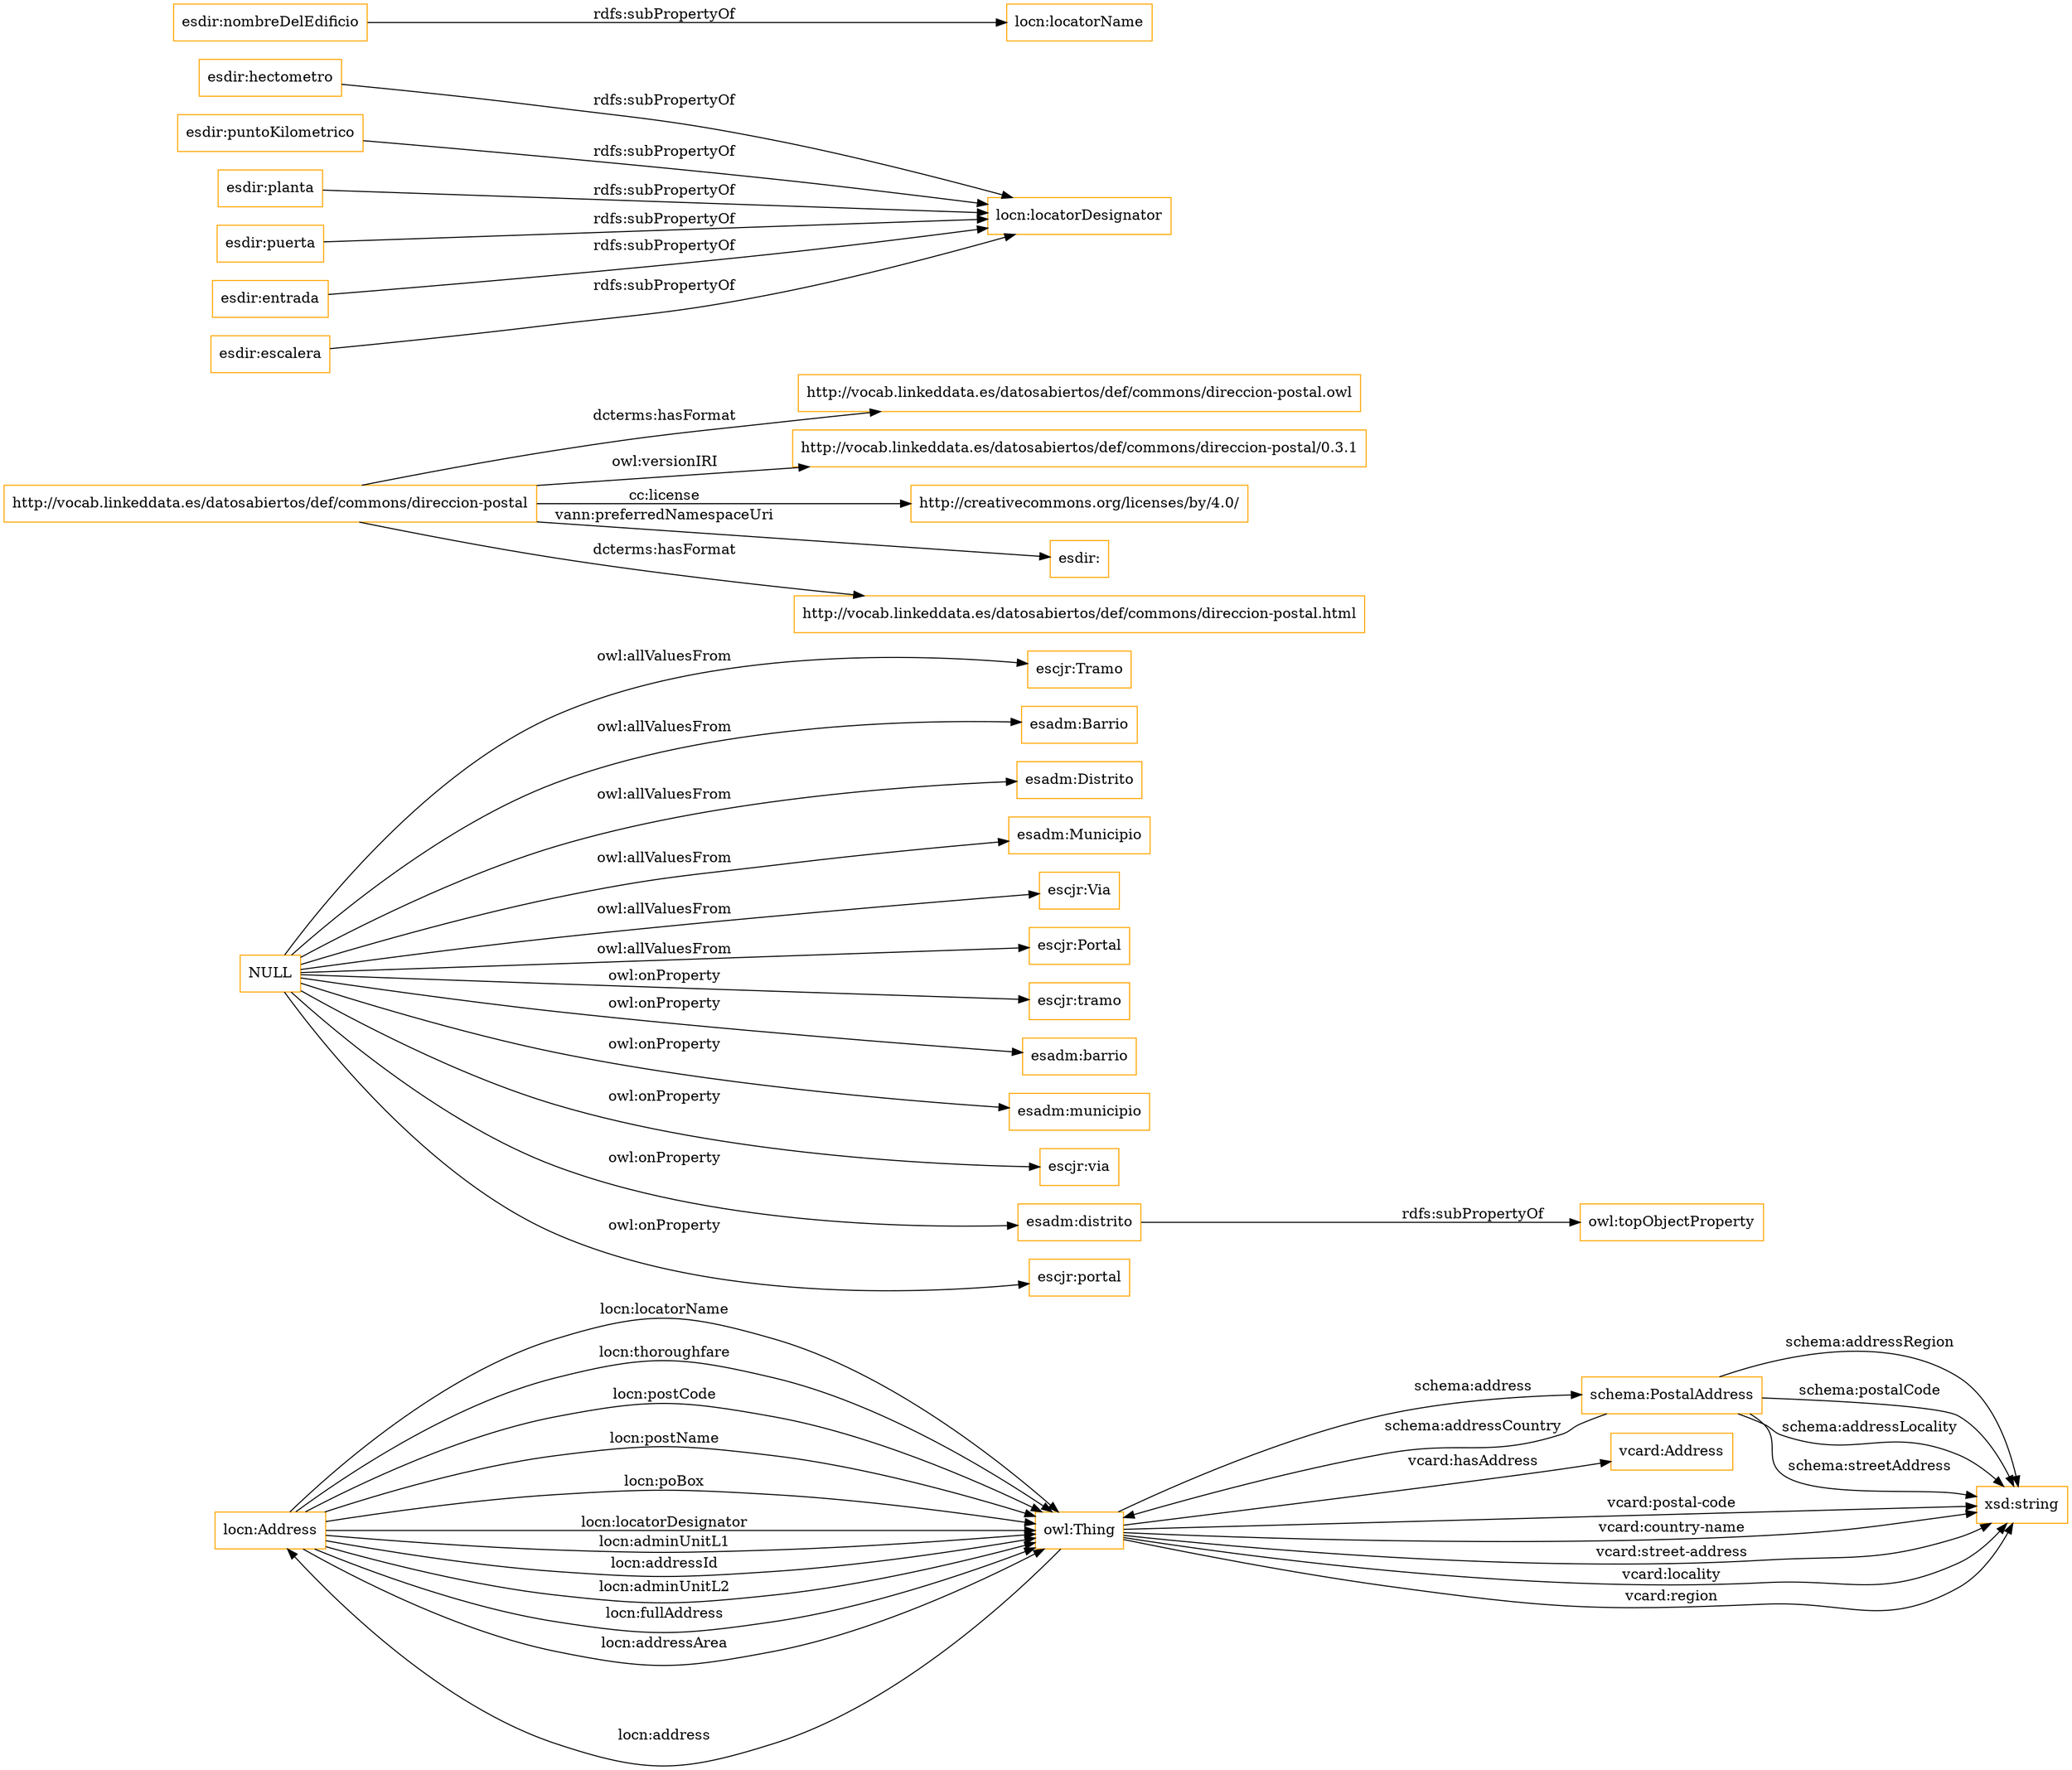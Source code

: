 digraph ar2dtool_diagram { 
rankdir=LR;
size="1501"
node [shape = rectangle, color="orange"]; "locn:Address" "escjr:Tramo" "schema:PostalAddress" "esadm:Barrio" "esadm:Distrito" "vcard:Address" "esadm:Municipio" "escjr:Via" "escjr:Portal" ; /*classes style*/
	"NULL" -> "escjr:tramo" [ label = "owl:onProperty" ];
	"NULL" -> "esadm:barrio" [ label = "owl:onProperty" ];
	"NULL" -> "esadm:Barrio" [ label = "owl:allValuesFrom" ];
	"NULL" -> "esadm:municipio" [ label = "owl:onProperty" ];
	"NULL" -> "esadm:Distrito" [ label = "owl:allValuesFrom" ];
	"NULL" -> "escjr:via" [ label = "owl:onProperty" ];
	"NULL" -> "escjr:Portal" [ label = "owl:allValuesFrom" ];
	"NULL" -> "esadm:distrito" [ label = "owl:onProperty" ];
	"NULL" -> "escjr:Tramo" [ label = "owl:allValuesFrom" ];
	"NULL" -> "escjr:portal" [ label = "owl:onProperty" ];
	"NULL" -> "escjr:Via" [ label = "owl:allValuesFrom" ];
	"NULL" -> "esadm:Municipio" [ label = "owl:allValuesFrom" ];
	"http://vocab.linkeddata.es/datosabiertos/def/commons/direccion-postal" -> "http://vocab.linkeddata.es/datosabiertos/def/commons/direccion-postal.owl" [ label = "dcterms:hasFormat" ];
	"http://vocab.linkeddata.es/datosabiertos/def/commons/direccion-postal" -> "http://vocab.linkeddata.es/datosabiertos/def/commons/direccion-postal/0.3.1" [ label = "owl:versionIRI" ];
	"http://vocab.linkeddata.es/datosabiertos/def/commons/direccion-postal" -> "http://creativecommons.org/licenses/by/4.0/" [ label = "cc:license" ];
	"http://vocab.linkeddata.es/datosabiertos/def/commons/direccion-postal" -> "esdir:" [ label = "vann:preferredNamespaceUri" ];
	"http://vocab.linkeddata.es/datosabiertos/def/commons/direccion-postal" -> "http://vocab.linkeddata.es/datosabiertos/def/commons/direccion-postal.html" [ label = "dcterms:hasFormat" ];
	"esdir:hectometro" -> "locn:locatorDesignator" [ label = "rdfs:subPropertyOf" ];
	"esdir:puntoKilometrico" -> "locn:locatorDesignator" [ label = "rdfs:subPropertyOf" ];
	"esadm:distrito" -> "owl:topObjectProperty" [ label = "rdfs:subPropertyOf" ];
	"esdir:planta" -> "locn:locatorDesignator" [ label = "rdfs:subPropertyOf" ];
	"esdir:nombreDelEdificio" -> "locn:locatorName" [ label = "rdfs:subPropertyOf" ];
	"esdir:puerta" -> "locn:locatorDesignator" [ label = "rdfs:subPropertyOf" ];
	"esdir:entrada" -> "locn:locatorDesignator" [ label = "rdfs:subPropertyOf" ];
	"esdir:escalera" -> "locn:locatorDesignator" [ label = "rdfs:subPropertyOf" ];
	"locn:Address" -> "owl:Thing" [ label = "locn:locatorName" ];
	"locn:Address" -> "owl:Thing" [ label = "locn:thoroughfare" ];
	"locn:Address" -> "owl:Thing" [ label = "locn:postCode" ];
	"schema:PostalAddress" -> "xsd:string" [ label = "schema:addressRegion" ];
	"owl:Thing" -> "vcard:Address" [ label = "vcard:hasAddress" ];
	"locn:Address" -> "owl:Thing" [ label = "locn:postName" ];
	"schema:PostalAddress" -> "xsd:string" [ label = "schema:postalCode" ];
	"owl:Thing" -> "xsd:string" [ label = "vcard:postal-code" ];
	"owl:Thing" -> "xsd:string" [ label = "vcard:country-name" ];
	"locn:Address" -> "owl:Thing" [ label = "locn:poBox" ];
	"locn:Address" -> "owl:Thing" [ label = "locn:locatorDesignator" ];
	"schema:PostalAddress" -> "xsd:string" [ label = "schema:addressLocality" ];
	"locn:Address" -> "owl:Thing" [ label = "locn:adminUnitL1" ];
	"locn:Address" -> "owl:Thing" [ label = "locn:addressId" ];
	"owl:Thing" -> "xsd:string" [ label = "vcard:street-address" ];
	"locn:Address" -> "owl:Thing" [ label = "locn:adminUnitL2" ];
	"owl:Thing" -> "schema:PostalAddress" [ label = "schema:address" ];
	"schema:PostalAddress" -> "owl:Thing" [ label = "schema:addressCountry" ];
	"owl:Thing" -> "xsd:string" [ label = "vcard:locality" ];
	"owl:Thing" -> "locn:Address" [ label = "locn:address" ];
	"locn:Address" -> "owl:Thing" [ label = "locn:fullAddress" ];
	"owl:Thing" -> "xsd:string" [ label = "vcard:region" ];
	"locn:Address" -> "owl:Thing" [ label = "locn:addressArea" ];
	"schema:PostalAddress" -> "xsd:string" [ label = "schema:streetAddress" ];

}
